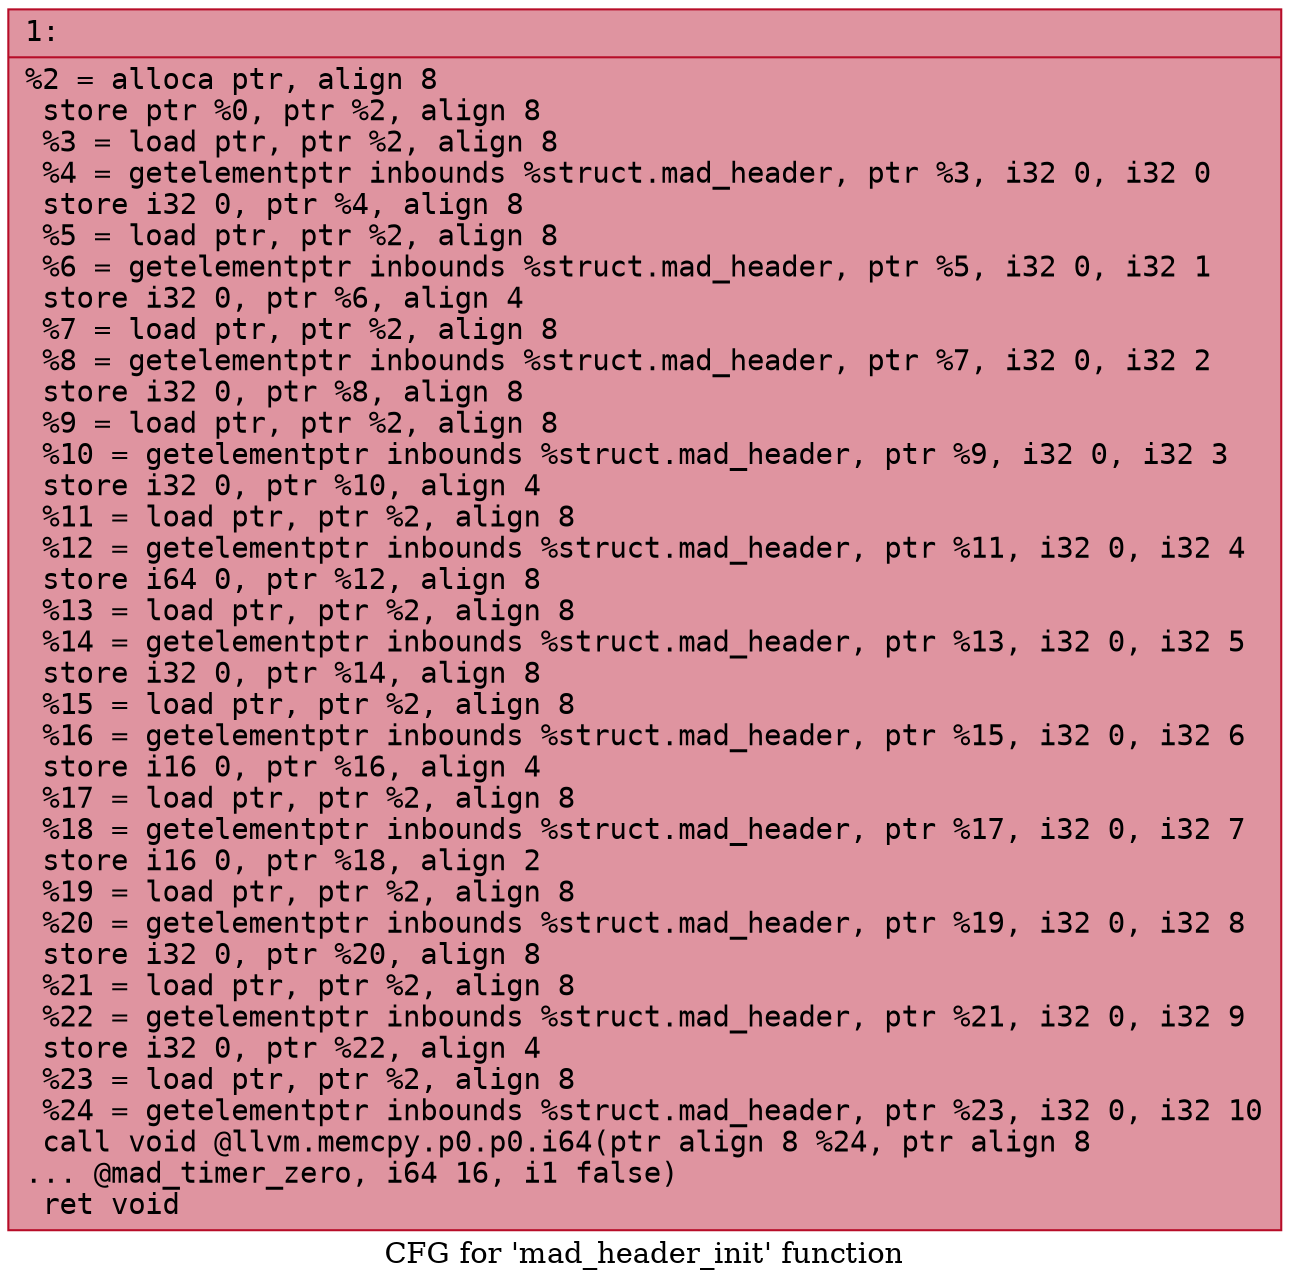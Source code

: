 digraph "CFG for 'mad_header_init' function" {
	label="CFG for 'mad_header_init' function";

	Node0x600001e862b0 [shape=record,color="#b70d28ff", style=filled, fillcolor="#b70d2870" fontname="Courier",label="{1:\l|  %2 = alloca ptr, align 8\l  store ptr %0, ptr %2, align 8\l  %3 = load ptr, ptr %2, align 8\l  %4 = getelementptr inbounds %struct.mad_header, ptr %3, i32 0, i32 0\l  store i32 0, ptr %4, align 8\l  %5 = load ptr, ptr %2, align 8\l  %6 = getelementptr inbounds %struct.mad_header, ptr %5, i32 0, i32 1\l  store i32 0, ptr %6, align 4\l  %7 = load ptr, ptr %2, align 8\l  %8 = getelementptr inbounds %struct.mad_header, ptr %7, i32 0, i32 2\l  store i32 0, ptr %8, align 8\l  %9 = load ptr, ptr %2, align 8\l  %10 = getelementptr inbounds %struct.mad_header, ptr %9, i32 0, i32 3\l  store i32 0, ptr %10, align 4\l  %11 = load ptr, ptr %2, align 8\l  %12 = getelementptr inbounds %struct.mad_header, ptr %11, i32 0, i32 4\l  store i64 0, ptr %12, align 8\l  %13 = load ptr, ptr %2, align 8\l  %14 = getelementptr inbounds %struct.mad_header, ptr %13, i32 0, i32 5\l  store i32 0, ptr %14, align 8\l  %15 = load ptr, ptr %2, align 8\l  %16 = getelementptr inbounds %struct.mad_header, ptr %15, i32 0, i32 6\l  store i16 0, ptr %16, align 4\l  %17 = load ptr, ptr %2, align 8\l  %18 = getelementptr inbounds %struct.mad_header, ptr %17, i32 0, i32 7\l  store i16 0, ptr %18, align 2\l  %19 = load ptr, ptr %2, align 8\l  %20 = getelementptr inbounds %struct.mad_header, ptr %19, i32 0, i32 8\l  store i32 0, ptr %20, align 8\l  %21 = load ptr, ptr %2, align 8\l  %22 = getelementptr inbounds %struct.mad_header, ptr %21, i32 0, i32 9\l  store i32 0, ptr %22, align 4\l  %23 = load ptr, ptr %2, align 8\l  %24 = getelementptr inbounds %struct.mad_header, ptr %23, i32 0, i32 10\l  call void @llvm.memcpy.p0.p0.i64(ptr align 8 %24, ptr align 8\l... @mad_timer_zero, i64 16, i1 false)\l  ret void\l}"];
}
